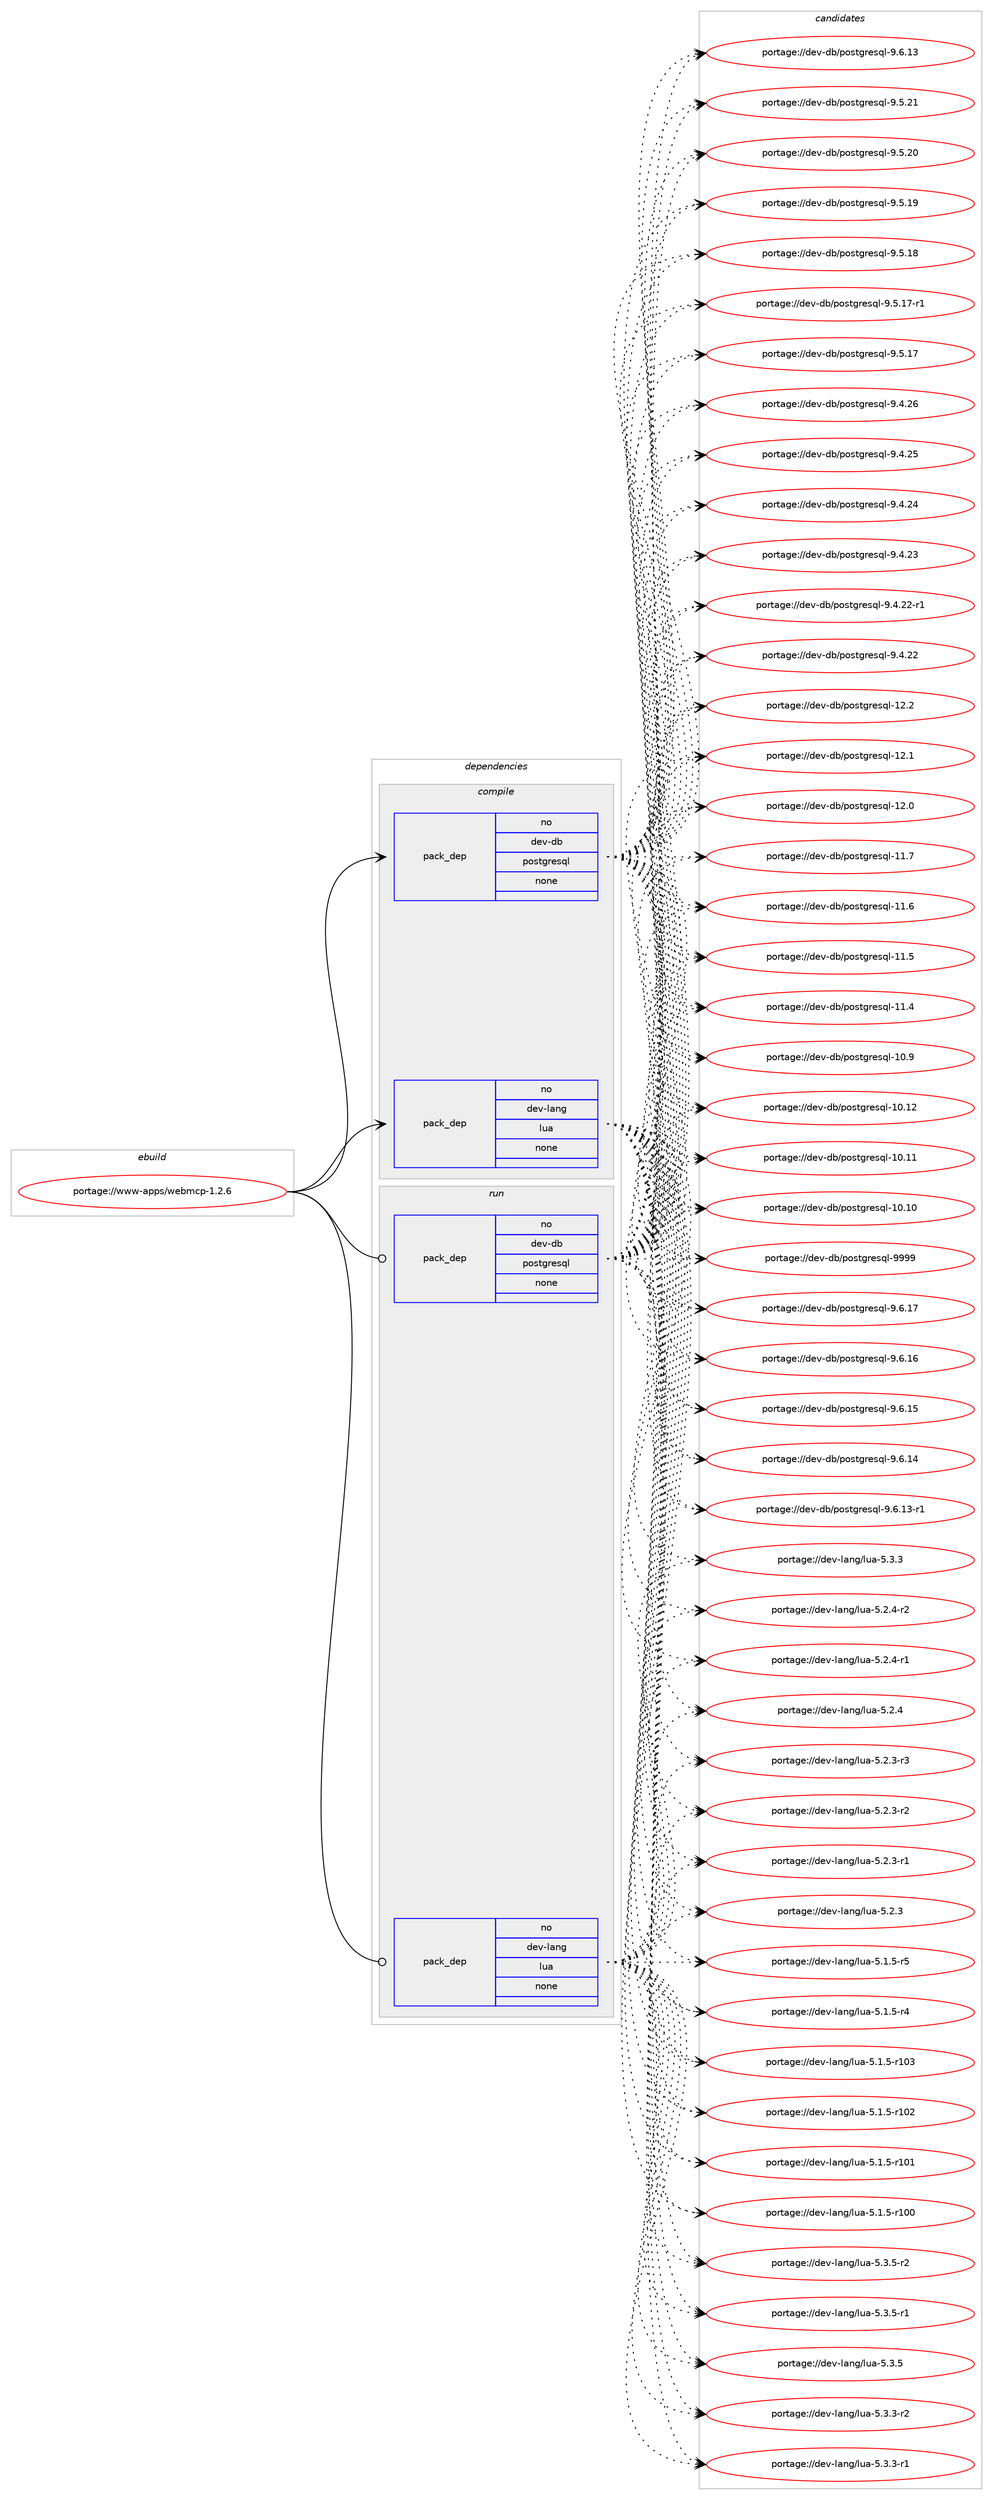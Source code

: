 digraph prolog {

# *************
# Graph options
# *************

newrank=true;
concentrate=true;
compound=true;
graph [rankdir=LR,fontname=Helvetica,fontsize=10,ranksep=1.5];#, ranksep=2.5, nodesep=0.2];
edge  [arrowhead=vee];
node  [fontname=Helvetica,fontsize=10];

# **********
# The ebuild
# **********

subgraph cluster_leftcol {
color=gray;
rank=same;
label=<<i>ebuild</i>>;
id [label="portage://www-apps/webmcp-1.2.6", color=red, width=4, href="../www-apps/webmcp-1.2.6.svg"];
}

# ****************
# The dependencies
# ****************

subgraph cluster_midcol {
color=gray;
label=<<i>dependencies</i>>;
subgraph cluster_compile {
fillcolor="#eeeeee";
style=filled;
label=<<i>compile</i>>;
subgraph pack17101 {
dependency20721 [label=<<TABLE BORDER="0" CELLBORDER="1" CELLSPACING="0" CELLPADDING="4" WIDTH="220"><TR><TD ROWSPAN="6" CELLPADDING="30">pack_dep</TD></TR><TR><TD WIDTH="110">no</TD></TR><TR><TD>dev-db</TD></TR><TR><TD>postgresql</TD></TR><TR><TD>none</TD></TR><TR><TD></TD></TR></TABLE>>, shape=none, color=blue];
}
id:e -> dependency20721:w [weight=20,style="solid",arrowhead="vee"];
subgraph pack17102 {
dependency20722 [label=<<TABLE BORDER="0" CELLBORDER="1" CELLSPACING="0" CELLPADDING="4" WIDTH="220"><TR><TD ROWSPAN="6" CELLPADDING="30">pack_dep</TD></TR><TR><TD WIDTH="110">no</TD></TR><TR><TD>dev-lang</TD></TR><TR><TD>lua</TD></TR><TR><TD>none</TD></TR><TR><TD></TD></TR></TABLE>>, shape=none, color=blue];
}
id:e -> dependency20722:w [weight=20,style="solid",arrowhead="vee"];
}
subgraph cluster_compileandrun {
fillcolor="#eeeeee";
style=filled;
label=<<i>compile and run</i>>;
}
subgraph cluster_run {
fillcolor="#eeeeee";
style=filled;
label=<<i>run</i>>;
subgraph pack17103 {
dependency20723 [label=<<TABLE BORDER="0" CELLBORDER="1" CELLSPACING="0" CELLPADDING="4" WIDTH="220"><TR><TD ROWSPAN="6" CELLPADDING="30">pack_dep</TD></TR><TR><TD WIDTH="110">no</TD></TR><TR><TD>dev-db</TD></TR><TR><TD>postgresql</TD></TR><TR><TD>none</TD></TR><TR><TD></TD></TR></TABLE>>, shape=none, color=blue];
}
id:e -> dependency20723:w [weight=20,style="solid",arrowhead="odot"];
subgraph pack17104 {
dependency20724 [label=<<TABLE BORDER="0" CELLBORDER="1" CELLSPACING="0" CELLPADDING="4" WIDTH="220"><TR><TD ROWSPAN="6" CELLPADDING="30">pack_dep</TD></TR><TR><TD WIDTH="110">no</TD></TR><TR><TD>dev-lang</TD></TR><TR><TD>lua</TD></TR><TR><TD>none</TD></TR><TR><TD></TD></TR></TABLE>>, shape=none, color=blue];
}
id:e -> dependency20724:w [weight=20,style="solid",arrowhead="odot"];
}
}

# **************
# The candidates
# **************

subgraph cluster_choices {
rank=same;
color=gray;
label=<<i>candidates</i>>;

subgraph choice17101 {
color=black;
nodesep=1;
choice1001011184510098471121111151161031141011151131084557575757 [label="portage://dev-db/postgresql-9999", color=red, width=4,href="../dev-db/postgresql-9999.svg"];
choice10010111845100984711211111511610311410111511310845574654464955 [label="portage://dev-db/postgresql-9.6.17", color=red, width=4,href="../dev-db/postgresql-9.6.17.svg"];
choice10010111845100984711211111511610311410111511310845574654464954 [label="portage://dev-db/postgresql-9.6.16", color=red, width=4,href="../dev-db/postgresql-9.6.16.svg"];
choice10010111845100984711211111511610311410111511310845574654464953 [label="portage://dev-db/postgresql-9.6.15", color=red, width=4,href="../dev-db/postgresql-9.6.15.svg"];
choice10010111845100984711211111511610311410111511310845574654464952 [label="portage://dev-db/postgresql-9.6.14", color=red, width=4,href="../dev-db/postgresql-9.6.14.svg"];
choice100101118451009847112111115116103114101115113108455746544649514511449 [label="portage://dev-db/postgresql-9.6.13-r1", color=red, width=4,href="../dev-db/postgresql-9.6.13-r1.svg"];
choice10010111845100984711211111511610311410111511310845574654464951 [label="portage://dev-db/postgresql-9.6.13", color=red, width=4,href="../dev-db/postgresql-9.6.13.svg"];
choice10010111845100984711211111511610311410111511310845574653465049 [label="portage://dev-db/postgresql-9.5.21", color=red, width=4,href="../dev-db/postgresql-9.5.21.svg"];
choice10010111845100984711211111511610311410111511310845574653465048 [label="portage://dev-db/postgresql-9.5.20", color=red, width=4,href="../dev-db/postgresql-9.5.20.svg"];
choice10010111845100984711211111511610311410111511310845574653464957 [label="portage://dev-db/postgresql-9.5.19", color=red, width=4,href="../dev-db/postgresql-9.5.19.svg"];
choice10010111845100984711211111511610311410111511310845574653464956 [label="portage://dev-db/postgresql-9.5.18", color=red, width=4,href="../dev-db/postgresql-9.5.18.svg"];
choice100101118451009847112111115116103114101115113108455746534649554511449 [label="portage://dev-db/postgresql-9.5.17-r1", color=red, width=4,href="../dev-db/postgresql-9.5.17-r1.svg"];
choice10010111845100984711211111511610311410111511310845574653464955 [label="portage://dev-db/postgresql-9.5.17", color=red, width=4,href="../dev-db/postgresql-9.5.17.svg"];
choice10010111845100984711211111511610311410111511310845574652465054 [label="portage://dev-db/postgresql-9.4.26", color=red, width=4,href="../dev-db/postgresql-9.4.26.svg"];
choice10010111845100984711211111511610311410111511310845574652465053 [label="portage://dev-db/postgresql-9.4.25", color=red, width=4,href="../dev-db/postgresql-9.4.25.svg"];
choice10010111845100984711211111511610311410111511310845574652465052 [label="portage://dev-db/postgresql-9.4.24", color=red, width=4,href="../dev-db/postgresql-9.4.24.svg"];
choice10010111845100984711211111511610311410111511310845574652465051 [label="portage://dev-db/postgresql-9.4.23", color=red, width=4,href="../dev-db/postgresql-9.4.23.svg"];
choice100101118451009847112111115116103114101115113108455746524650504511449 [label="portage://dev-db/postgresql-9.4.22-r1", color=red, width=4,href="../dev-db/postgresql-9.4.22-r1.svg"];
choice10010111845100984711211111511610311410111511310845574652465050 [label="portage://dev-db/postgresql-9.4.22", color=red, width=4,href="../dev-db/postgresql-9.4.22.svg"];
choice1001011184510098471121111151161031141011151131084549504650 [label="portage://dev-db/postgresql-12.2", color=red, width=4,href="../dev-db/postgresql-12.2.svg"];
choice1001011184510098471121111151161031141011151131084549504649 [label="portage://dev-db/postgresql-12.1", color=red, width=4,href="../dev-db/postgresql-12.1.svg"];
choice1001011184510098471121111151161031141011151131084549504648 [label="portage://dev-db/postgresql-12.0", color=red, width=4,href="../dev-db/postgresql-12.0.svg"];
choice1001011184510098471121111151161031141011151131084549494655 [label="portage://dev-db/postgresql-11.7", color=red, width=4,href="../dev-db/postgresql-11.7.svg"];
choice1001011184510098471121111151161031141011151131084549494654 [label="portage://dev-db/postgresql-11.6", color=red, width=4,href="../dev-db/postgresql-11.6.svg"];
choice1001011184510098471121111151161031141011151131084549494653 [label="portage://dev-db/postgresql-11.5", color=red, width=4,href="../dev-db/postgresql-11.5.svg"];
choice1001011184510098471121111151161031141011151131084549494652 [label="portage://dev-db/postgresql-11.4", color=red, width=4,href="../dev-db/postgresql-11.4.svg"];
choice1001011184510098471121111151161031141011151131084549484657 [label="portage://dev-db/postgresql-10.9", color=red, width=4,href="../dev-db/postgresql-10.9.svg"];
choice100101118451009847112111115116103114101115113108454948464950 [label="portage://dev-db/postgresql-10.12", color=red, width=4,href="../dev-db/postgresql-10.12.svg"];
choice100101118451009847112111115116103114101115113108454948464949 [label="portage://dev-db/postgresql-10.11", color=red, width=4,href="../dev-db/postgresql-10.11.svg"];
choice100101118451009847112111115116103114101115113108454948464948 [label="portage://dev-db/postgresql-10.10", color=red, width=4,href="../dev-db/postgresql-10.10.svg"];
dependency20721:e -> choice1001011184510098471121111151161031141011151131084557575757:w [style=dotted,weight="100"];
dependency20721:e -> choice10010111845100984711211111511610311410111511310845574654464955:w [style=dotted,weight="100"];
dependency20721:e -> choice10010111845100984711211111511610311410111511310845574654464954:w [style=dotted,weight="100"];
dependency20721:e -> choice10010111845100984711211111511610311410111511310845574654464953:w [style=dotted,weight="100"];
dependency20721:e -> choice10010111845100984711211111511610311410111511310845574654464952:w [style=dotted,weight="100"];
dependency20721:e -> choice100101118451009847112111115116103114101115113108455746544649514511449:w [style=dotted,weight="100"];
dependency20721:e -> choice10010111845100984711211111511610311410111511310845574654464951:w [style=dotted,weight="100"];
dependency20721:e -> choice10010111845100984711211111511610311410111511310845574653465049:w [style=dotted,weight="100"];
dependency20721:e -> choice10010111845100984711211111511610311410111511310845574653465048:w [style=dotted,weight="100"];
dependency20721:e -> choice10010111845100984711211111511610311410111511310845574653464957:w [style=dotted,weight="100"];
dependency20721:e -> choice10010111845100984711211111511610311410111511310845574653464956:w [style=dotted,weight="100"];
dependency20721:e -> choice100101118451009847112111115116103114101115113108455746534649554511449:w [style=dotted,weight="100"];
dependency20721:e -> choice10010111845100984711211111511610311410111511310845574653464955:w [style=dotted,weight="100"];
dependency20721:e -> choice10010111845100984711211111511610311410111511310845574652465054:w [style=dotted,weight="100"];
dependency20721:e -> choice10010111845100984711211111511610311410111511310845574652465053:w [style=dotted,weight="100"];
dependency20721:e -> choice10010111845100984711211111511610311410111511310845574652465052:w [style=dotted,weight="100"];
dependency20721:e -> choice10010111845100984711211111511610311410111511310845574652465051:w [style=dotted,weight="100"];
dependency20721:e -> choice100101118451009847112111115116103114101115113108455746524650504511449:w [style=dotted,weight="100"];
dependency20721:e -> choice10010111845100984711211111511610311410111511310845574652465050:w [style=dotted,weight="100"];
dependency20721:e -> choice1001011184510098471121111151161031141011151131084549504650:w [style=dotted,weight="100"];
dependency20721:e -> choice1001011184510098471121111151161031141011151131084549504649:w [style=dotted,weight="100"];
dependency20721:e -> choice1001011184510098471121111151161031141011151131084549504648:w [style=dotted,weight="100"];
dependency20721:e -> choice1001011184510098471121111151161031141011151131084549494655:w [style=dotted,weight="100"];
dependency20721:e -> choice1001011184510098471121111151161031141011151131084549494654:w [style=dotted,weight="100"];
dependency20721:e -> choice1001011184510098471121111151161031141011151131084549494653:w [style=dotted,weight="100"];
dependency20721:e -> choice1001011184510098471121111151161031141011151131084549494652:w [style=dotted,weight="100"];
dependency20721:e -> choice1001011184510098471121111151161031141011151131084549484657:w [style=dotted,weight="100"];
dependency20721:e -> choice100101118451009847112111115116103114101115113108454948464950:w [style=dotted,weight="100"];
dependency20721:e -> choice100101118451009847112111115116103114101115113108454948464949:w [style=dotted,weight="100"];
dependency20721:e -> choice100101118451009847112111115116103114101115113108454948464948:w [style=dotted,weight="100"];
}
subgraph choice17102 {
color=black;
nodesep=1;
choice100101118451089711010347108117974553465146534511450 [label="portage://dev-lang/lua-5.3.5-r2", color=red, width=4,href="../dev-lang/lua-5.3.5-r2.svg"];
choice100101118451089711010347108117974553465146534511449 [label="portage://dev-lang/lua-5.3.5-r1", color=red, width=4,href="../dev-lang/lua-5.3.5-r1.svg"];
choice10010111845108971101034710811797455346514653 [label="portage://dev-lang/lua-5.3.5", color=red, width=4,href="../dev-lang/lua-5.3.5.svg"];
choice100101118451089711010347108117974553465146514511450 [label="portage://dev-lang/lua-5.3.3-r2", color=red, width=4,href="../dev-lang/lua-5.3.3-r2.svg"];
choice100101118451089711010347108117974553465146514511449 [label="portage://dev-lang/lua-5.3.3-r1", color=red, width=4,href="../dev-lang/lua-5.3.3-r1.svg"];
choice10010111845108971101034710811797455346514651 [label="portage://dev-lang/lua-5.3.3", color=red, width=4,href="../dev-lang/lua-5.3.3.svg"];
choice100101118451089711010347108117974553465046524511450 [label="portage://dev-lang/lua-5.2.4-r2", color=red, width=4,href="../dev-lang/lua-5.2.4-r2.svg"];
choice100101118451089711010347108117974553465046524511449 [label="portage://dev-lang/lua-5.2.4-r1", color=red, width=4,href="../dev-lang/lua-5.2.4-r1.svg"];
choice10010111845108971101034710811797455346504652 [label="portage://dev-lang/lua-5.2.4", color=red, width=4,href="../dev-lang/lua-5.2.4.svg"];
choice100101118451089711010347108117974553465046514511451 [label="portage://dev-lang/lua-5.2.3-r3", color=red, width=4,href="../dev-lang/lua-5.2.3-r3.svg"];
choice100101118451089711010347108117974553465046514511450 [label="portage://dev-lang/lua-5.2.3-r2", color=red, width=4,href="../dev-lang/lua-5.2.3-r2.svg"];
choice100101118451089711010347108117974553465046514511449 [label="portage://dev-lang/lua-5.2.3-r1", color=red, width=4,href="../dev-lang/lua-5.2.3-r1.svg"];
choice10010111845108971101034710811797455346504651 [label="portage://dev-lang/lua-5.2.3", color=red, width=4,href="../dev-lang/lua-5.2.3.svg"];
choice100101118451089711010347108117974553464946534511453 [label="portage://dev-lang/lua-5.1.5-r5", color=red, width=4,href="../dev-lang/lua-5.1.5-r5.svg"];
choice100101118451089711010347108117974553464946534511452 [label="portage://dev-lang/lua-5.1.5-r4", color=red, width=4,href="../dev-lang/lua-5.1.5-r4.svg"];
choice1001011184510897110103471081179745534649465345114494851 [label="portage://dev-lang/lua-5.1.5-r103", color=red, width=4,href="../dev-lang/lua-5.1.5-r103.svg"];
choice1001011184510897110103471081179745534649465345114494850 [label="portage://dev-lang/lua-5.1.5-r102", color=red, width=4,href="../dev-lang/lua-5.1.5-r102.svg"];
choice1001011184510897110103471081179745534649465345114494849 [label="portage://dev-lang/lua-5.1.5-r101", color=red, width=4,href="../dev-lang/lua-5.1.5-r101.svg"];
choice1001011184510897110103471081179745534649465345114494848 [label="portage://dev-lang/lua-5.1.5-r100", color=red, width=4,href="../dev-lang/lua-5.1.5-r100.svg"];
dependency20722:e -> choice100101118451089711010347108117974553465146534511450:w [style=dotted,weight="100"];
dependency20722:e -> choice100101118451089711010347108117974553465146534511449:w [style=dotted,weight="100"];
dependency20722:e -> choice10010111845108971101034710811797455346514653:w [style=dotted,weight="100"];
dependency20722:e -> choice100101118451089711010347108117974553465146514511450:w [style=dotted,weight="100"];
dependency20722:e -> choice100101118451089711010347108117974553465146514511449:w [style=dotted,weight="100"];
dependency20722:e -> choice10010111845108971101034710811797455346514651:w [style=dotted,weight="100"];
dependency20722:e -> choice100101118451089711010347108117974553465046524511450:w [style=dotted,weight="100"];
dependency20722:e -> choice100101118451089711010347108117974553465046524511449:w [style=dotted,weight="100"];
dependency20722:e -> choice10010111845108971101034710811797455346504652:w [style=dotted,weight="100"];
dependency20722:e -> choice100101118451089711010347108117974553465046514511451:w [style=dotted,weight="100"];
dependency20722:e -> choice100101118451089711010347108117974553465046514511450:w [style=dotted,weight="100"];
dependency20722:e -> choice100101118451089711010347108117974553465046514511449:w [style=dotted,weight="100"];
dependency20722:e -> choice10010111845108971101034710811797455346504651:w [style=dotted,weight="100"];
dependency20722:e -> choice100101118451089711010347108117974553464946534511453:w [style=dotted,weight="100"];
dependency20722:e -> choice100101118451089711010347108117974553464946534511452:w [style=dotted,weight="100"];
dependency20722:e -> choice1001011184510897110103471081179745534649465345114494851:w [style=dotted,weight="100"];
dependency20722:e -> choice1001011184510897110103471081179745534649465345114494850:w [style=dotted,weight="100"];
dependency20722:e -> choice1001011184510897110103471081179745534649465345114494849:w [style=dotted,weight="100"];
dependency20722:e -> choice1001011184510897110103471081179745534649465345114494848:w [style=dotted,weight="100"];
}
subgraph choice17103 {
color=black;
nodesep=1;
choice1001011184510098471121111151161031141011151131084557575757 [label="portage://dev-db/postgresql-9999", color=red, width=4,href="../dev-db/postgresql-9999.svg"];
choice10010111845100984711211111511610311410111511310845574654464955 [label="portage://dev-db/postgresql-9.6.17", color=red, width=4,href="../dev-db/postgresql-9.6.17.svg"];
choice10010111845100984711211111511610311410111511310845574654464954 [label="portage://dev-db/postgresql-9.6.16", color=red, width=4,href="../dev-db/postgresql-9.6.16.svg"];
choice10010111845100984711211111511610311410111511310845574654464953 [label="portage://dev-db/postgresql-9.6.15", color=red, width=4,href="../dev-db/postgresql-9.6.15.svg"];
choice10010111845100984711211111511610311410111511310845574654464952 [label="portage://dev-db/postgresql-9.6.14", color=red, width=4,href="../dev-db/postgresql-9.6.14.svg"];
choice100101118451009847112111115116103114101115113108455746544649514511449 [label="portage://dev-db/postgresql-9.6.13-r1", color=red, width=4,href="../dev-db/postgresql-9.6.13-r1.svg"];
choice10010111845100984711211111511610311410111511310845574654464951 [label="portage://dev-db/postgresql-9.6.13", color=red, width=4,href="../dev-db/postgresql-9.6.13.svg"];
choice10010111845100984711211111511610311410111511310845574653465049 [label="portage://dev-db/postgresql-9.5.21", color=red, width=4,href="../dev-db/postgresql-9.5.21.svg"];
choice10010111845100984711211111511610311410111511310845574653465048 [label="portage://dev-db/postgresql-9.5.20", color=red, width=4,href="../dev-db/postgresql-9.5.20.svg"];
choice10010111845100984711211111511610311410111511310845574653464957 [label="portage://dev-db/postgresql-9.5.19", color=red, width=4,href="../dev-db/postgresql-9.5.19.svg"];
choice10010111845100984711211111511610311410111511310845574653464956 [label="portage://dev-db/postgresql-9.5.18", color=red, width=4,href="../dev-db/postgresql-9.5.18.svg"];
choice100101118451009847112111115116103114101115113108455746534649554511449 [label="portage://dev-db/postgresql-9.5.17-r1", color=red, width=4,href="../dev-db/postgresql-9.5.17-r1.svg"];
choice10010111845100984711211111511610311410111511310845574653464955 [label="portage://dev-db/postgresql-9.5.17", color=red, width=4,href="../dev-db/postgresql-9.5.17.svg"];
choice10010111845100984711211111511610311410111511310845574652465054 [label="portage://dev-db/postgresql-9.4.26", color=red, width=4,href="../dev-db/postgresql-9.4.26.svg"];
choice10010111845100984711211111511610311410111511310845574652465053 [label="portage://dev-db/postgresql-9.4.25", color=red, width=4,href="../dev-db/postgresql-9.4.25.svg"];
choice10010111845100984711211111511610311410111511310845574652465052 [label="portage://dev-db/postgresql-9.4.24", color=red, width=4,href="../dev-db/postgresql-9.4.24.svg"];
choice10010111845100984711211111511610311410111511310845574652465051 [label="portage://dev-db/postgresql-9.4.23", color=red, width=4,href="../dev-db/postgresql-9.4.23.svg"];
choice100101118451009847112111115116103114101115113108455746524650504511449 [label="portage://dev-db/postgresql-9.4.22-r1", color=red, width=4,href="../dev-db/postgresql-9.4.22-r1.svg"];
choice10010111845100984711211111511610311410111511310845574652465050 [label="portage://dev-db/postgresql-9.4.22", color=red, width=4,href="../dev-db/postgresql-9.4.22.svg"];
choice1001011184510098471121111151161031141011151131084549504650 [label="portage://dev-db/postgresql-12.2", color=red, width=4,href="../dev-db/postgresql-12.2.svg"];
choice1001011184510098471121111151161031141011151131084549504649 [label="portage://dev-db/postgresql-12.1", color=red, width=4,href="../dev-db/postgresql-12.1.svg"];
choice1001011184510098471121111151161031141011151131084549504648 [label="portage://dev-db/postgresql-12.0", color=red, width=4,href="../dev-db/postgresql-12.0.svg"];
choice1001011184510098471121111151161031141011151131084549494655 [label="portage://dev-db/postgresql-11.7", color=red, width=4,href="../dev-db/postgresql-11.7.svg"];
choice1001011184510098471121111151161031141011151131084549494654 [label="portage://dev-db/postgresql-11.6", color=red, width=4,href="../dev-db/postgresql-11.6.svg"];
choice1001011184510098471121111151161031141011151131084549494653 [label="portage://dev-db/postgresql-11.5", color=red, width=4,href="../dev-db/postgresql-11.5.svg"];
choice1001011184510098471121111151161031141011151131084549494652 [label="portage://dev-db/postgresql-11.4", color=red, width=4,href="../dev-db/postgresql-11.4.svg"];
choice1001011184510098471121111151161031141011151131084549484657 [label="portage://dev-db/postgresql-10.9", color=red, width=4,href="../dev-db/postgresql-10.9.svg"];
choice100101118451009847112111115116103114101115113108454948464950 [label="portage://dev-db/postgresql-10.12", color=red, width=4,href="../dev-db/postgresql-10.12.svg"];
choice100101118451009847112111115116103114101115113108454948464949 [label="portage://dev-db/postgresql-10.11", color=red, width=4,href="../dev-db/postgresql-10.11.svg"];
choice100101118451009847112111115116103114101115113108454948464948 [label="portage://dev-db/postgresql-10.10", color=red, width=4,href="../dev-db/postgresql-10.10.svg"];
dependency20723:e -> choice1001011184510098471121111151161031141011151131084557575757:w [style=dotted,weight="100"];
dependency20723:e -> choice10010111845100984711211111511610311410111511310845574654464955:w [style=dotted,weight="100"];
dependency20723:e -> choice10010111845100984711211111511610311410111511310845574654464954:w [style=dotted,weight="100"];
dependency20723:e -> choice10010111845100984711211111511610311410111511310845574654464953:w [style=dotted,weight="100"];
dependency20723:e -> choice10010111845100984711211111511610311410111511310845574654464952:w [style=dotted,weight="100"];
dependency20723:e -> choice100101118451009847112111115116103114101115113108455746544649514511449:w [style=dotted,weight="100"];
dependency20723:e -> choice10010111845100984711211111511610311410111511310845574654464951:w [style=dotted,weight="100"];
dependency20723:e -> choice10010111845100984711211111511610311410111511310845574653465049:w [style=dotted,weight="100"];
dependency20723:e -> choice10010111845100984711211111511610311410111511310845574653465048:w [style=dotted,weight="100"];
dependency20723:e -> choice10010111845100984711211111511610311410111511310845574653464957:w [style=dotted,weight="100"];
dependency20723:e -> choice10010111845100984711211111511610311410111511310845574653464956:w [style=dotted,weight="100"];
dependency20723:e -> choice100101118451009847112111115116103114101115113108455746534649554511449:w [style=dotted,weight="100"];
dependency20723:e -> choice10010111845100984711211111511610311410111511310845574653464955:w [style=dotted,weight="100"];
dependency20723:e -> choice10010111845100984711211111511610311410111511310845574652465054:w [style=dotted,weight="100"];
dependency20723:e -> choice10010111845100984711211111511610311410111511310845574652465053:w [style=dotted,weight="100"];
dependency20723:e -> choice10010111845100984711211111511610311410111511310845574652465052:w [style=dotted,weight="100"];
dependency20723:e -> choice10010111845100984711211111511610311410111511310845574652465051:w [style=dotted,weight="100"];
dependency20723:e -> choice100101118451009847112111115116103114101115113108455746524650504511449:w [style=dotted,weight="100"];
dependency20723:e -> choice10010111845100984711211111511610311410111511310845574652465050:w [style=dotted,weight="100"];
dependency20723:e -> choice1001011184510098471121111151161031141011151131084549504650:w [style=dotted,weight="100"];
dependency20723:e -> choice1001011184510098471121111151161031141011151131084549504649:w [style=dotted,weight="100"];
dependency20723:e -> choice1001011184510098471121111151161031141011151131084549504648:w [style=dotted,weight="100"];
dependency20723:e -> choice1001011184510098471121111151161031141011151131084549494655:w [style=dotted,weight="100"];
dependency20723:e -> choice1001011184510098471121111151161031141011151131084549494654:w [style=dotted,weight="100"];
dependency20723:e -> choice1001011184510098471121111151161031141011151131084549494653:w [style=dotted,weight="100"];
dependency20723:e -> choice1001011184510098471121111151161031141011151131084549494652:w [style=dotted,weight="100"];
dependency20723:e -> choice1001011184510098471121111151161031141011151131084549484657:w [style=dotted,weight="100"];
dependency20723:e -> choice100101118451009847112111115116103114101115113108454948464950:w [style=dotted,weight="100"];
dependency20723:e -> choice100101118451009847112111115116103114101115113108454948464949:w [style=dotted,weight="100"];
dependency20723:e -> choice100101118451009847112111115116103114101115113108454948464948:w [style=dotted,weight="100"];
}
subgraph choice17104 {
color=black;
nodesep=1;
choice100101118451089711010347108117974553465146534511450 [label="portage://dev-lang/lua-5.3.5-r2", color=red, width=4,href="../dev-lang/lua-5.3.5-r2.svg"];
choice100101118451089711010347108117974553465146534511449 [label="portage://dev-lang/lua-5.3.5-r1", color=red, width=4,href="../dev-lang/lua-5.3.5-r1.svg"];
choice10010111845108971101034710811797455346514653 [label="portage://dev-lang/lua-5.3.5", color=red, width=4,href="../dev-lang/lua-5.3.5.svg"];
choice100101118451089711010347108117974553465146514511450 [label="portage://dev-lang/lua-5.3.3-r2", color=red, width=4,href="../dev-lang/lua-5.3.3-r2.svg"];
choice100101118451089711010347108117974553465146514511449 [label="portage://dev-lang/lua-5.3.3-r1", color=red, width=4,href="../dev-lang/lua-5.3.3-r1.svg"];
choice10010111845108971101034710811797455346514651 [label="portage://dev-lang/lua-5.3.3", color=red, width=4,href="../dev-lang/lua-5.3.3.svg"];
choice100101118451089711010347108117974553465046524511450 [label="portage://dev-lang/lua-5.2.4-r2", color=red, width=4,href="../dev-lang/lua-5.2.4-r2.svg"];
choice100101118451089711010347108117974553465046524511449 [label="portage://dev-lang/lua-5.2.4-r1", color=red, width=4,href="../dev-lang/lua-5.2.4-r1.svg"];
choice10010111845108971101034710811797455346504652 [label="portage://dev-lang/lua-5.2.4", color=red, width=4,href="../dev-lang/lua-5.2.4.svg"];
choice100101118451089711010347108117974553465046514511451 [label="portage://dev-lang/lua-5.2.3-r3", color=red, width=4,href="../dev-lang/lua-5.2.3-r3.svg"];
choice100101118451089711010347108117974553465046514511450 [label="portage://dev-lang/lua-5.2.3-r2", color=red, width=4,href="../dev-lang/lua-5.2.3-r2.svg"];
choice100101118451089711010347108117974553465046514511449 [label="portage://dev-lang/lua-5.2.3-r1", color=red, width=4,href="../dev-lang/lua-5.2.3-r1.svg"];
choice10010111845108971101034710811797455346504651 [label="portage://dev-lang/lua-5.2.3", color=red, width=4,href="../dev-lang/lua-5.2.3.svg"];
choice100101118451089711010347108117974553464946534511453 [label="portage://dev-lang/lua-5.1.5-r5", color=red, width=4,href="../dev-lang/lua-5.1.5-r5.svg"];
choice100101118451089711010347108117974553464946534511452 [label="portage://dev-lang/lua-5.1.5-r4", color=red, width=4,href="../dev-lang/lua-5.1.5-r4.svg"];
choice1001011184510897110103471081179745534649465345114494851 [label="portage://dev-lang/lua-5.1.5-r103", color=red, width=4,href="../dev-lang/lua-5.1.5-r103.svg"];
choice1001011184510897110103471081179745534649465345114494850 [label="portage://dev-lang/lua-5.1.5-r102", color=red, width=4,href="../dev-lang/lua-5.1.5-r102.svg"];
choice1001011184510897110103471081179745534649465345114494849 [label="portage://dev-lang/lua-5.1.5-r101", color=red, width=4,href="../dev-lang/lua-5.1.5-r101.svg"];
choice1001011184510897110103471081179745534649465345114494848 [label="portage://dev-lang/lua-5.1.5-r100", color=red, width=4,href="../dev-lang/lua-5.1.5-r100.svg"];
dependency20724:e -> choice100101118451089711010347108117974553465146534511450:w [style=dotted,weight="100"];
dependency20724:e -> choice100101118451089711010347108117974553465146534511449:w [style=dotted,weight="100"];
dependency20724:e -> choice10010111845108971101034710811797455346514653:w [style=dotted,weight="100"];
dependency20724:e -> choice100101118451089711010347108117974553465146514511450:w [style=dotted,weight="100"];
dependency20724:e -> choice100101118451089711010347108117974553465146514511449:w [style=dotted,weight="100"];
dependency20724:e -> choice10010111845108971101034710811797455346514651:w [style=dotted,weight="100"];
dependency20724:e -> choice100101118451089711010347108117974553465046524511450:w [style=dotted,weight="100"];
dependency20724:e -> choice100101118451089711010347108117974553465046524511449:w [style=dotted,weight="100"];
dependency20724:e -> choice10010111845108971101034710811797455346504652:w [style=dotted,weight="100"];
dependency20724:e -> choice100101118451089711010347108117974553465046514511451:w [style=dotted,weight="100"];
dependency20724:e -> choice100101118451089711010347108117974553465046514511450:w [style=dotted,weight="100"];
dependency20724:e -> choice100101118451089711010347108117974553465046514511449:w [style=dotted,weight="100"];
dependency20724:e -> choice10010111845108971101034710811797455346504651:w [style=dotted,weight="100"];
dependency20724:e -> choice100101118451089711010347108117974553464946534511453:w [style=dotted,weight="100"];
dependency20724:e -> choice100101118451089711010347108117974553464946534511452:w [style=dotted,weight="100"];
dependency20724:e -> choice1001011184510897110103471081179745534649465345114494851:w [style=dotted,weight="100"];
dependency20724:e -> choice1001011184510897110103471081179745534649465345114494850:w [style=dotted,weight="100"];
dependency20724:e -> choice1001011184510897110103471081179745534649465345114494849:w [style=dotted,weight="100"];
dependency20724:e -> choice1001011184510897110103471081179745534649465345114494848:w [style=dotted,weight="100"];
}
}

}
